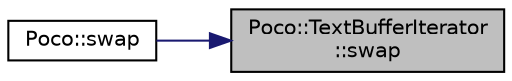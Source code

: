 digraph "Poco::TextBufferIterator::swap"
{
 // LATEX_PDF_SIZE
  edge [fontname="Helvetica",fontsize="10",labelfontname="Helvetica",labelfontsize="10"];
  node [fontname="Helvetica",fontsize="10",shape=record];
  rankdir="RL";
  Node1 [label="Poco::TextBufferIterator\l::swap",height=0.2,width=0.4,color="black", fillcolor="grey75", style="filled", fontcolor="black",tooltip="Assignment operator."];
  Node1 -> Node2 [dir="back",color="midnightblue",fontsize="10",style="solid"];
  Node2 [label="Poco::swap",height=0.2,width=0.4,color="black", fillcolor="white", style="filled",URL="$namespacePoco.html#a67d532f8081b09a4fec48944e0f149ff",tooltip=" "];
}
